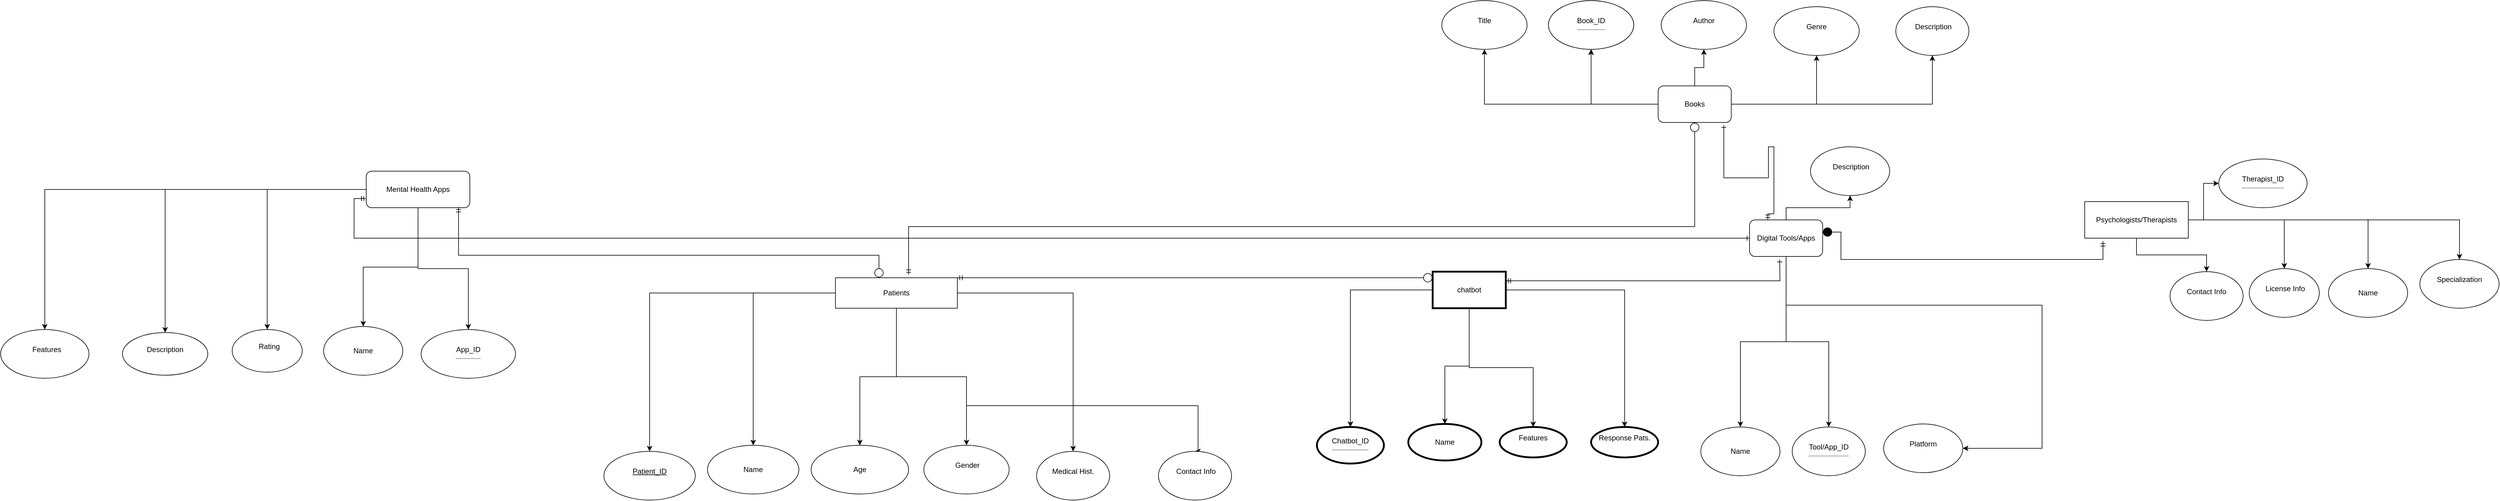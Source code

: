 <mxfile version="23.1.1" type="device">
  <diagram id="R2lEEEUBdFMjLlhIrx00" name="Page-1">
    <mxGraphModel dx="6003" dy="3940" grid="1" gridSize="10" guides="1" tooltips="1" connect="1" arrows="1" fold="1" page="1" pageScale="1" pageWidth="850" pageHeight="1100" math="0" shadow="0" extFonts="Permanent Marker^https://fonts.googleapis.com/css?family=Permanent+Marker">
      <root>
        <mxCell id="0" />
        <mxCell id="1" parent="0" />
        <mxCell id="f5X-awWZE9f3qXDgbwMg-3" value="" style="edgeStyle=orthogonalEdgeStyle;rounded=0;orthogonalLoop=1;jettySize=auto;html=1;" edge="1" parent="1" source="f5X-awWZE9f3qXDgbwMg-1" target="f5X-awWZE9f3qXDgbwMg-2">
          <mxGeometry relative="1" as="geometry" />
        </mxCell>
        <mxCell id="f5X-awWZE9f3qXDgbwMg-7" value="" style="edgeStyle=orthogonalEdgeStyle;rounded=0;orthogonalLoop=1;jettySize=auto;html=1;" edge="1" parent="1" source="f5X-awWZE9f3qXDgbwMg-1" target="f5X-awWZE9f3qXDgbwMg-6">
          <mxGeometry relative="1" as="geometry" />
        </mxCell>
        <mxCell id="f5X-awWZE9f3qXDgbwMg-9" value="" style="edgeStyle=orthogonalEdgeStyle;rounded=0;orthogonalLoop=1;jettySize=auto;html=1;" edge="1" parent="1" source="f5X-awWZE9f3qXDgbwMg-1" target="f5X-awWZE9f3qXDgbwMg-8">
          <mxGeometry relative="1" as="geometry" />
        </mxCell>
        <mxCell id="f5X-awWZE9f3qXDgbwMg-18" value="" style="edgeStyle=orthogonalEdgeStyle;rounded=0;orthogonalLoop=1;jettySize=auto;html=1;" edge="1" parent="1" source="f5X-awWZE9f3qXDgbwMg-1" target="f5X-awWZE9f3qXDgbwMg-17">
          <mxGeometry relative="1" as="geometry" />
        </mxCell>
        <mxCell id="f5X-awWZE9f3qXDgbwMg-114" value="" style="edgeStyle=orthogonalEdgeStyle;rounded=0;orthogonalLoop=1;jettySize=auto;html=1;" edge="1" parent="1" source="f5X-awWZE9f3qXDgbwMg-1" target="f5X-awWZE9f3qXDgbwMg-113">
          <mxGeometry relative="1" as="geometry" />
        </mxCell>
        <mxCell id="f5X-awWZE9f3qXDgbwMg-1" value="Patients" style="rounded=0;whiteSpace=wrap;html=1;" vertex="1" parent="1">
          <mxGeometry x="-640" y="-725" width="200" height="50" as="geometry" />
        </mxCell>
        <mxCell id="f5X-awWZE9f3qXDgbwMg-2" value="&lt;div&gt;&lt;u&gt;Patient_ID&lt;/u&gt;&lt;/div&gt;&lt;div&gt;&lt;br&gt;&lt;/div&gt;" style="ellipse;whiteSpace=wrap;html=1;rounded=0;" vertex="1" parent="1">
          <mxGeometry x="-1020" y="-440" width="150" height="80" as="geometry" />
        </mxCell>
        <mxCell id="f5X-awWZE9f3qXDgbwMg-6" value="Name" style="ellipse;whiteSpace=wrap;html=1;rounded=0;" vertex="1" parent="1">
          <mxGeometry x="-850" y="-450" width="150" height="80" as="geometry" />
        </mxCell>
        <mxCell id="f5X-awWZE9f3qXDgbwMg-8" value="&lt;div&gt;&amp;nbsp;Gender&lt;/div&gt;&lt;div&gt;&lt;br&gt;&lt;/div&gt;" style="ellipse;whiteSpace=wrap;html=1;rounded=0;" vertex="1" parent="1">
          <mxGeometry x="-495" y="-450" width="140" height="80" as="geometry" />
        </mxCell>
        <mxCell id="f5X-awWZE9f3qXDgbwMg-17" value="Age" style="ellipse;whiteSpace=wrap;html=1;rounded=0;" vertex="1" parent="1">
          <mxGeometry x="-680" y="-450" width="160" height="80" as="geometry" />
        </mxCell>
        <mxCell id="f5X-awWZE9f3qXDgbwMg-23" value="" style="edgeStyle=orthogonalEdgeStyle;rounded=0;orthogonalLoop=1;jettySize=auto;html=1;" edge="1" parent="1" source="f5X-awWZE9f3qXDgbwMg-19" target="f5X-awWZE9f3qXDgbwMg-22">
          <mxGeometry relative="1" as="geometry" />
        </mxCell>
        <mxCell id="f5X-awWZE9f3qXDgbwMg-27" value="" style="edgeStyle=orthogonalEdgeStyle;rounded=0;orthogonalLoop=1;jettySize=auto;html=1;" edge="1" parent="1" source="f5X-awWZE9f3qXDgbwMg-19" target="f5X-awWZE9f3qXDgbwMg-26">
          <mxGeometry relative="1" as="geometry" />
        </mxCell>
        <mxCell id="f5X-awWZE9f3qXDgbwMg-142" value="" style="edgeStyle=orthogonalEdgeStyle;rounded=0;orthogonalLoop=1;jettySize=auto;html=1;" edge="1" parent="1" source="f5X-awWZE9f3qXDgbwMg-19" target="f5X-awWZE9f3qXDgbwMg-141">
          <mxGeometry relative="1" as="geometry" />
        </mxCell>
        <mxCell id="f5X-awWZE9f3qXDgbwMg-144" value="" style="edgeStyle=orthogonalEdgeStyle;rounded=0;orthogonalLoop=1;jettySize=auto;html=1;" edge="1" parent="1" source="f5X-awWZE9f3qXDgbwMg-19" target="f5X-awWZE9f3qXDgbwMg-143">
          <mxGeometry relative="1" as="geometry" />
        </mxCell>
        <mxCell id="f5X-awWZE9f3qXDgbwMg-146" value="" style="edgeStyle=orthogonalEdgeStyle;rounded=0;orthogonalLoop=1;jettySize=auto;html=1;" edge="1" parent="1" source="f5X-awWZE9f3qXDgbwMg-19" target="f5X-awWZE9f3qXDgbwMg-145">
          <mxGeometry relative="1" as="geometry" />
        </mxCell>
        <mxCell id="f5X-awWZE9f3qXDgbwMg-19" value="Psychologists/Therapists" style="rounded=0;whiteSpace=wrap;html=1;" vertex="1" parent="1">
          <mxGeometry x="1410" y="-850" width="170" height="60" as="geometry" />
        </mxCell>
        <mxCell id="f5X-awWZE9f3qXDgbwMg-22" value="Name" style="ellipse;whiteSpace=wrap;html=1;rounded=0;" vertex="1" parent="1">
          <mxGeometry x="1810" y="-740" width="130" height="80" as="geometry" />
        </mxCell>
        <mxCell id="f5X-awWZE9f3qXDgbwMg-26" value="&lt;div&gt;Contact Info&lt;/div&gt;&lt;div&gt;&lt;br&gt;&lt;/div&gt;" style="ellipse;whiteSpace=wrap;html=1;rounded=0;" vertex="1" parent="1">
          <mxGeometry x="1550" y="-735" width="120" height="80" as="geometry" />
        </mxCell>
        <mxCell id="f5X-awWZE9f3qXDgbwMg-34" value="" style="edgeStyle=orthogonalEdgeStyle;rounded=0;orthogonalLoop=1;jettySize=auto;html=1;" edge="1" parent="1" source="f5X-awWZE9f3qXDgbwMg-32" target="f5X-awWZE9f3qXDgbwMg-33">
          <mxGeometry relative="1" as="geometry" />
        </mxCell>
        <mxCell id="f5X-awWZE9f3qXDgbwMg-39" value="" style="edgeStyle=orthogonalEdgeStyle;rounded=0;orthogonalLoop=1;jettySize=auto;html=1;" edge="1" parent="1" source="f5X-awWZE9f3qXDgbwMg-32" target="f5X-awWZE9f3qXDgbwMg-38">
          <mxGeometry relative="1" as="geometry" />
        </mxCell>
        <mxCell id="f5X-awWZE9f3qXDgbwMg-42" value="" style="edgeStyle=orthogonalEdgeStyle;rounded=0;orthogonalLoop=1;jettySize=auto;html=1;" edge="1" parent="1" source="f5X-awWZE9f3qXDgbwMg-32" target="f5X-awWZE9f3qXDgbwMg-41">
          <mxGeometry relative="1" as="geometry" />
        </mxCell>
        <mxCell id="f5X-awWZE9f3qXDgbwMg-49" value="" style="edgeStyle=orthogonalEdgeStyle;rounded=0;orthogonalLoop=1;jettySize=auto;html=1;" edge="1" parent="1" source="f5X-awWZE9f3qXDgbwMg-32" target="f5X-awWZE9f3qXDgbwMg-48">
          <mxGeometry relative="1" as="geometry">
            <Array as="points">
              <mxPoint x="1340" y="-680" />
            </Array>
          </mxGeometry>
        </mxCell>
        <mxCell id="f5X-awWZE9f3qXDgbwMg-32" value="Digital Tools/Apps" style="rounded=1;whiteSpace=wrap;html=1;" vertex="1" parent="1">
          <mxGeometry x="860" y="-820" width="120" height="60" as="geometry" />
        </mxCell>
        <mxCell id="f5X-awWZE9f3qXDgbwMg-33" value="&lt;div&gt;Tool/App_ID&lt;/div&gt;&lt;div&gt;&lt;hr&gt;&lt;/div&gt;" style="ellipse;whiteSpace=wrap;html=1;rounded=1;" vertex="1" parent="1">
          <mxGeometry x="930" y="-480" width="120" height="80" as="geometry" />
        </mxCell>
        <mxCell id="f5X-awWZE9f3qXDgbwMg-38" value="Name" style="ellipse;whiteSpace=wrap;html=1;rounded=1;" vertex="1" parent="1">
          <mxGeometry x="780" y="-480" width="130" height="80" as="geometry" />
        </mxCell>
        <mxCell id="f5X-awWZE9f3qXDgbwMg-41" value="&lt;div&gt;&amp;nbsp;Description&lt;/div&gt;&lt;div&gt;&lt;br&gt;&lt;/div&gt;" style="ellipse;whiteSpace=wrap;html=1;rounded=1;" vertex="1" parent="1">
          <mxGeometry x="960" y="-940" width="130" height="80" as="geometry" />
        </mxCell>
        <mxCell id="f5X-awWZE9f3qXDgbwMg-48" value="&lt;div&gt;Platform&lt;/div&gt;&lt;div&gt;&lt;br&gt;&lt;/div&gt;" style="ellipse;whiteSpace=wrap;html=1;rounded=1;" vertex="1" parent="1">
          <mxGeometry x="1080" y="-485" width="130" height="80" as="geometry" />
        </mxCell>
        <mxCell id="f5X-awWZE9f3qXDgbwMg-54" value="" style="edgeStyle=orthogonalEdgeStyle;rounded=0;orthogonalLoop=1;jettySize=auto;html=1;" edge="1" parent="1" source="f5X-awWZE9f3qXDgbwMg-50" target="f5X-awWZE9f3qXDgbwMg-53">
          <mxGeometry relative="1" as="geometry" />
        </mxCell>
        <mxCell id="f5X-awWZE9f3qXDgbwMg-56" value="" style="edgeStyle=orthogonalEdgeStyle;rounded=0;orthogonalLoop=1;jettySize=auto;html=1;" edge="1" parent="1" source="f5X-awWZE9f3qXDgbwMg-50" target="f5X-awWZE9f3qXDgbwMg-55">
          <mxGeometry relative="1" as="geometry" />
        </mxCell>
        <mxCell id="f5X-awWZE9f3qXDgbwMg-59" value="" style="edgeStyle=orthogonalEdgeStyle;rounded=0;orthogonalLoop=1;jettySize=auto;html=1;" edge="1" parent="1" source="f5X-awWZE9f3qXDgbwMg-50" target="f5X-awWZE9f3qXDgbwMg-58">
          <mxGeometry relative="1" as="geometry" />
        </mxCell>
        <mxCell id="f5X-awWZE9f3qXDgbwMg-127" value="" style="edgeStyle=orthogonalEdgeStyle;rounded=0;orthogonalLoop=1;jettySize=auto;html=1;" edge="1" parent="1" source="f5X-awWZE9f3qXDgbwMg-50" target="f5X-awWZE9f3qXDgbwMg-126">
          <mxGeometry relative="1" as="geometry" />
        </mxCell>
        <mxCell id="f5X-awWZE9f3qXDgbwMg-129" value="" style="edgeStyle=orthogonalEdgeStyle;rounded=0;orthogonalLoop=1;jettySize=auto;html=1;" edge="1" parent="1" source="f5X-awWZE9f3qXDgbwMg-50" target="f5X-awWZE9f3qXDgbwMg-128">
          <mxGeometry relative="1" as="geometry" />
        </mxCell>
        <mxCell id="f5X-awWZE9f3qXDgbwMg-50" value="Mental Health Apps" style="rounded=1;whiteSpace=wrap;html=1;" vertex="1" parent="1">
          <mxGeometry x="-1410" y="-900" width="170" height="60" as="geometry" />
        </mxCell>
        <mxCell id="f5X-awWZE9f3qXDgbwMg-53" value="&lt;p style=&quot;line-height: 230%;&quot;&gt;Name&lt;/p&gt;" style="ellipse;whiteSpace=wrap;html=1;rounded=1;" vertex="1" parent="1">
          <mxGeometry x="-1480" y="-645" width="130" height="80" as="geometry" />
        </mxCell>
        <mxCell id="f5X-awWZE9f3qXDgbwMg-55" value="&lt;div&gt;Description&lt;/div&gt;&lt;div&gt;&lt;br&gt;&lt;/div&gt;" style="ellipse;whiteSpace=wrap;html=1;rounded=1;" vertex="1" parent="1">
          <mxGeometry x="-1810" y="-635" width="140" height="70" as="geometry" />
        </mxCell>
        <mxCell id="f5X-awWZE9f3qXDgbwMg-58" value="&lt;div&gt;&amp;nbsp; Rating&lt;/div&gt;&lt;div&gt;&lt;br&gt;&lt;/div&gt;" style="ellipse;whiteSpace=wrap;html=1;rounded=1;" vertex="1" parent="1">
          <mxGeometry x="-1630" y="-640" width="115" height="70" as="geometry" />
        </mxCell>
        <mxCell id="f5X-awWZE9f3qXDgbwMg-66" value="" style="edgeStyle=orthogonalEdgeStyle;rounded=0;orthogonalLoop=1;jettySize=auto;html=1;" edge="1" parent="1" source="f5X-awWZE9f3qXDgbwMg-64" target="f5X-awWZE9f3qXDgbwMg-65">
          <mxGeometry relative="1" as="geometry" />
        </mxCell>
        <mxCell id="f5X-awWZE9f3qXDgbwMg-67" value="" style="edgeStyle=orthogonalEdgeStyle;rounded=0;orthogonalLoop=1;jettySize=auto;html=1;" edge="1" parent="1" source="f5X-awWZE9f3qXDgbwMg-64" target="f5X-awWZE9f3qXDgbwMg-65">
          <mxGeometry relative="1" as="geometry" />
        </mxCell>
        <mxCell id="f5X-awWZE9f3qXDgbwMg-69" value="" style="edgeStyle=orthogonalEdgeStyle;rounded=0;orthogonalLoop=1;jettySize=auto;html=1;" edge="1" parent="1" source="f5X-awWZE9f3qXDgbwMg-64" target="f5X-awWZE9f3qXDgbwMg-68">
          <mxGeometry relative="1" as="geometry" />
        </mxCell>
        <mxCell id="f5X-awWZE9f3qXDgbwMg-72" value="" style="edgeStyle=orthogonalEdgeStyle;rounded=0;orthogonalLoop=1;jettySize=auto;html=1;" edge="1" parent="1" source="f5X-awWZE9f3qXDgbwMg-64" target="f5X-awWZE9f3qXDgbwMg-71">
          <mxGeometry relative="1" as="geometry" />
        </mxCell>
        <mxCell id="f5X-awWZE9f3qXDgbwMg-74" value="" style="edgeStyle=orthogonalEdgeStyle;rounded=0;orthogonalLoop=1;jettySize=auto;html=1;" edge="1" parent="1" source="f5X-awWZE9f3qXDgbwMg-64" target="f5X-awWZE9f3qXDgbwMg-73">
          <mxGeometry relative="1" as="geometry" />
        </mxCell>
        <mxCell id="f5X-awWZE9f3qXDgbwMg-77" value="" style="edgeStyle=orthogonalEdgeStyle;rounded=0;orthogonalLoop=1;jettySize=auto;html=1;" edge="1" parent="1" source="f5X-awWZE9f3qXDgbwMg-64" target="f5X-awWZE9f3qXDgbwMg-76">
          <mxGeometry relative="1" as="geometry" />
        </mxCell>
        <mxCell id="f5X-awWZE9f3qXDgbwMg-79" value="" style="edgeStyle=orthogonalEdgeStyle;rounded=0;orthogonalLoop=1;jettySize=auto;html=1;" edge="1" parent="1" source="f5X-awWZE9f3qXDgbwMg-64" target="f5X-awWZE9f3qXDgbwMg-78">
          <mxGeometry relative="1" as="geometry" />
        </mxCell>
        <mxCell id="f5X-awWZE9f3qXDgbwMg-64" value="Books" style="rounded=1;whiteSpace=wrap;html=1;" vertex="1" parent="1">
          <mxGeometry x="710" y="-1040" width="120" height="60" as="geometry" />
        </mxCell>
        <mxCell id="f5X-awWZE9f3qXDgbwMg-65" value="" style="ellipse;whiteSpace=wrap;html=1;rounded=1;" vertex="1" parent="1">
          <mxGeometry x="530" y="-1180" width="140" height="80" as="geometry" />
        </mxCell>
        <mxCell id="f5X-awWZE9f3qXDgbwMg-68" value="Book_ID&lt;hr&gt;" style="ellipse;whiteSpace=wrap;html=1;rounded=1;" vertex="1" parent="1">
          <mxGeometry x="530" y="-1180" width="140" height="80" as="geometry" />
        </mxCell>
        <mxCell id="f5X-awWZE9f3qXDgbwMg-71" value="&lt;div&gt;Title&lt;/div&gt;&lt;div&gt;&lt;br&gt;&lt;/div&gt;" style="ellipse;whiteSpace=wrap;html=1;rounded=1;" vertex="1" parent="1">
          <mxGeometry x="355" y="-1180" width="140" height="80" as="geometry" />
        </mxCell>
        <mxCell id="f5X-awWZE9f3qXDgbwMg-73" value="&lt;div&gt;Author&lt;/div&gt;&lt;div&gt;&lt;br&gt;&lt;/div&gt;" style="ellipse;whiteSpace=wrap;html=1;rounded=1;" vertex="1" parent="1">
          <mxGeometry x="715" y="-1180" width="140" height="80" as="geometry" />
        </mxCell>
        <mxCell id="f5X-awWZE9f3qXDgbwMg-76" value="&lt;div&gt;Genre&lt;/div&gt;&lt;div&gt;&lt;br&gt;&lt;/div&gt;" style="ellipse;whiteSpace=wrap;html=1;rounded=1;" vertex="1" parent="1">
          <mxGeometry x="900" y="-1170" width="140" height="80" as="geometry" />
        </mxCell>
        <mxCell id="f5X-awWZE9f3qXDgbwMg-78" value="&lt;div&gt;&amp;nbsp;Description&lt;/div&gt;&lt;div&gt;&lt;br&gt;&lt;/div&gt;" style="ellipse;whiteSpace=wrap;html=1;rounded=1;" vertex="1" parent="1">
          <mxGeometry x="1100" y="-1170" width="120" height="80" as="geometry" />
        </mxCell>
        <mxCell id="f5X-awWZE9f3qXDgbwMg-84" value="" style="edgeStyle=orthogonalEdgeStyle;rounded=0;orthogonalLoop=1;jettySize=auto;html=1;" edge="1" parent="1" source="f5X-awWZE9f3qXDgbwMg-82" target="f5X-awWZE9f3qXDgbwMg-83">
          <mxGeometry relative="1" as="geometry" />
        </mxCell>
        <mxCell id="f5X-awWZE9f3qXDgbwMg-86" value="" style="edgeStyle=orthogonalEdgeStyle;rounded=0;orthogonalLoop=1;jettySize=auto;html=1;" edge="1" parent="1" source="f5X-awWZE9f3qXDgbwMg-82" target="f5X-awWZE9f3qXDgbwMg-85">
          <mxGeometry relative="1" as="geometry" />
        </mxCell>
        <mxCell id="f5X-awWZE9f3qXDgbwMg-87" value="" style="edgeStyle=orthogonalEdgeStyle;rounded=0;orthogonalLoop=1;jettySize=auto;html=1;" edge="1" parent="1" source="f5X-awWZE9f3qXDgbwMg-82" target="f5X-awWZE9f3qXDgbwMg-83">
          <mxGeometry relative="1" as="geometry" />
        </mxCell>
        <mxCell id="f5X-awWZE9f3qXDgbwMg-89" value="" style="edgeStyle=orthogonalEdgeStyle;rounded=0;orthogonalLoop=1;jettySize=auto;html=1;" edge="1" parent="1" source="f5X-awWZE9f3qXDgbwMg-82" target="f5X-awWZE9f3qXDgbwMg-88">
          <mxGeometry relative="1" as="geometry" />
        </mxCell>
        <mxCell id="f5X-awWZE9f3qXDgbwMg-92" value="" style="edgeStyle=orthogonalEdgeStyle;rounded=0;orthogonalLoop=1;jettySize=auto;html=1;" edge="1" parent="1" source="f5X-awWZE9f3qXDgbwMg-82" target="f5X-awWZE9f3qXDgbwMg-91">
          <mxGeometry relative="1" as="geometry" />
        </mxCell>
        <mxCell id="f5X-awWZE9f3qXDgbwMg-82" value="chatbot" style="whiteSpace=wrap;html=1;strokeWidth=3;" vertex="1" parent="1">
          <mxGeometry x="340" y="-735" width="120" height="60" as="geometry" />
        </mxCell>
        <mxCell id="f5X-awWZE9f3qXDgbwMg-83" value="&lt;div&gt;Chatbot_ID&lt;/div&gt;&lt;div&gt;&lt;hr&gt;&lt;/div&gt;" style="ellipse;whiteSpace=wrap;html=1;strokeWidth=3;" vertex="1" parent="1">
          <mxGeometry x="150" y="-480" width="110" height="60" as="geometry" />
        </mxCell>
        <mxCell id="f5X-awWZE9f3qXDgbwMg-85" value="&lt;div&gt;Features&lt;/div&gt;&lt;div&gt;&lt;br&gt;&lt;/div&gt;" style="ellipse;whiteSpace=wrap;html=1;strokeWidth=3;" vertex="1" parent="1">
          <mxGeometry x="450" y="-480" width="110" height="50" as="geometry" />
        </mxCell>
        <mxCell id="f5X-awWZE9f3qXDgbwMg-88" value="Name" style="ellipse;whiteSpace=wrap;html=1;strokeWidth=3;" vertex="1" parent="1">
          <mxGeometry x="300" y="-485" width="120" height="60" as="geometry" />
        </mxCell>
        <mxCell id="f5X-awWZE9f3qXDgbwMg-91" value="&lt;div&gt;Response Pats.&lt;/div&gt;&lt;div&gt;&lt;br&gt;&lt;/div&gt;" style="ellipse;whiteSpace=wrap;html=1;strokeWidth=3;" vertex="1" parent="1">
          <mxGeometry x="600" y="-480" width="110" height="50" as="geometry" />
        </mxCell>
        <mxCell id="f5X-awWZE9f3qXDgbwMg-113" value="&lt;div style=&quot;border-color: var(--border-color);&quot;&gt;Medical Hist.&lt;/div&gt;&lt;div style=&quot;border-color: var(--border-color);&quot;&gt;&lt;br style=&quot;border-color: var(--border-color);&quot;&gt;&lt;/div&gt;" style="ellipse;whiteSpace=wrap;html=1;rounded=0;" vertex="1" parent="1">
          <mxGeometry x="-310" y="-440" width="120" height="80" as="geometry" />
        </mxCell>
        <mxCell id="f5X-awWZE9f3qXDgbwMg-118" value="" style="endArrow=circle;html=1;rounded=0;startArrow=ERmandOne;startFill=0;endFill=0;" edge="1" parent="1">
          <mxGeometry width="50" height="50" relative="1" as="geometry">
            <mxPoint x="-440" y="-725" as="sourcePoint" />
            <mxPoint x="340" y="-725" as="targetPoint" />
          </mxGeometry>
        </mxCell>
        <mxCell id="f5X-awWZE9f3qXDgbwMg-119" value="" style="edgeStyle=orthogonalEdgeStyle;rounded=0;orthogonalLoop=1;jettySize=auto;html=1;entryX=0.5;entryY=0;entryDx=0;entryDy=0;" edge="1" parent="1" target="f5X-awWZE9f3qXDgbwMg-10">
          <mxGeometry relative="1" as="geometry">
            <mxPoint x="-425" y="-515" as="sourcePoint" />
            <mxPoint x="-45" y="-370" as="targetPoint" />
            <Array as="points">
              <mxPoint x="-45" y="-515" />
            </Array>
          </mxGeometry>
        </mxCell>
        <mxCell id="f5X-awWZE9f3qXDgbwMg-10" value="&lt;div&gt;&amp;nbsp;Contact Info&lt;/div&gt;&lt;div&gt;&lt;br&gt;&lt;/div&gt;" style="ellipse;whiteSpace=wrap;html=1;rounded=0;" vertex="1" parent="1">
          <mxGeometry x="-110" y="-440" width="120" height="80" as="geometry" />
        </mxCell>
        <mxCell id="f5X-awWZE9f3qXDgbwMg-120" value="" style="endArrow=circle;html=1;rounded=0;edgeStyle=orthogonalEdgeStyle;entryX=0.5;entryY=1;entryDx=0;entryDy=0;startArrow=ERmandOne;startFill=0;endFill=0;" edge="1" parent="1" target="f5X-awWZE9f3qXDgbwMg-64">
          <mxGeometry width="50" height="50" relative="1" as="geometry">
            <mxPoint x="-520" y="-730" as="sourcePoint" />
            <mxPoint x="-230" y="-860" as="targetPoint" />
            <Array as="points">
              <mxPoint x="-520" y="-809" />
              <mxPoint x="770" y="-809" />
            </Array>
          </mxGeometry>
        </mxCell>
        <mxCell id="f5X-awWZE9f3qXDgbwMg-126" value="&lt;div style=&quot;border-color: var(--border-color);&quot;&gt;App_ID&lt;/div&gt;&lt;div style=&quot;border-color: var(--border-color);&quot;&gt;&lt;hr style=&quot;border-color: var(--border-color);&quot;&gt;&lt;/div&gt;" style="ellipse;whiteSpace=wrap;html=1;rounded=1;" vertex="1" parent="1">
          <mxGeometry x="-1320" y="-640" width="155" height="80" as="geometry" />
        </mxCell>
        <mxCell id="f5X-awWZE9f3qXDgbwMg-128" value="&lt;div style=&quot;border-color: var(--border-color);&quot;&gt;&amp;nbsp; Features&lt;/div&gt;&lt;div style=&quot;border-color: var(--border-color);&quot;&gt;&lt;br style=&quot;border-color: var(--border-color);&quot;&gt;&lt;/div&gt;" style="ellipse;whiteSpace=wrap;html=1;rounded=1;" vertex="1" parent="1">
          <mxGeometry x="-2010" y="-640" width="145" height="80" as="geometry" />
        </mxCell>
        <mxCell id="f5X-awWZE9f3qXDgbwMg-130" value="" style="endArrow=circle;html=1;rounded=0;edgeStyle=elbowEdgeStyle;elbow=vertical;exitX=0.891;exitY=1.017;exitDx=0;exitDy=0;exitPerimeter=0;startArrow=ERmandOne;startFill=0;endFill=0;entryX=0.357;entryY=0.04;entryDx=0;entryDy=0;entryPerimeter=0;" edge="1" parent="1">
          <mxGeometry width="50" height="50" relative="1" as="geometry">
            <mxPoint x="-1258.53" y="-840.98" as="sourcePoint" />
            <mxPoint x="-568.6" y="-725" as="targetPoint" />
            <Array as="points">
              <mxPoint x="-570" y="-762" />
            </Array>
          </mxGeometry>
        </mxCell>
        <mxCell id="f5X-awWZE9f3qXDgbwMg-141" value="&lt;div style=&quot;border-color: var(--border-color);&quot;&gt;Specialization&lt;/div&gt;&lt;div style=&quot;border-color: var(--border-color);&quot;&gt;&lt;br style=&quot;border-color: var(--border-color);&quot;&gt;&lt;/div&gt;" style="ellipse;whiteSpace=wrap;html=1;rounded=0;" vertex="1" parent="1">
          <mxGeometry x="1960" y="-755" width="130" height="80" as="geometry" />
        </mxCell>
        <mxCell id="f5X-awWZE9f3qXDgbwMg-143" value="&lt;div style=&quot;border-color: var(--border-color);&quot;&gt;&amp;nbsp;License Info&lt;/div&gt;&lt;div style=&quot;border-color: var(--border-color);&quot;&gt;&lt;br style=&quot;border-color: var(--border-color);&quot;&gt;&lt;/div&gt;" style="ellipse;whiteSpace=wrap;html=1;rounded=0;" vertex="1" parent="1">
          <mxGeometry x="1680" y="-740" width="115" height="80" as="geometry" />
        </mxCell>
        <mxCell id="f5X-awWZE9f3qXDgbwMg-145" value="&lt;div style=&quot;border-color: var(--border-color);&quot;&gt;&lt;div style=&quot;border-color: var(--border-color);&quot;&gt;Therapist_ID&lt;/div&gt;&lt;/div&gt;&lt;div style=&quot;border-color: var(--border-color);&quot;&gt;&lt;hr style=&quot;border-color: var(--border-color);&quot;&gt;&lt;/div&gt;" style="ellipse;whiteSpace=wrap;html=1;rounded=0;" vertex="1" parent="1">
          <mxGeometry x="1630" y="-920" width="145" height="80" as="geometry" />
        </mxCell>
        <mxCell id="f5X-awWZE9f3qXDgbwMg-149" value="" style="endArrow=ERmandOne;html=1;rounded=0;edgeStyle=orthogonalEdgeStyle;exitX=1;exitY=0.25;exitDx=0;exitDy=0;startArrow=circle;startFill=1;endFill=0;" edge="1" parent="1">
          <mxGeometry width="50" height="50" relative="1" as="geometry">
            <mxPoint x="980" y="-800" as="sourcePoint" />
            <mxPoint x="1440" y="-785" as="targetPoint" />
            <Array as="points">
              <mxPoint x="1010" y="-800" />
              <mxPoint x="1010" y="-755" />
              <mxPoint x="1440" y="-755" />
            </Array>
          </mxGeometry>
        </mxCell>
        <mxCell id="f5X-awWZE9f3qXDgbwMg-150" value="" style="endArrow=ERone;html=1;rounded=0;edgeStyle=orthogonalEdgeStyle;exitX=1;exitY=0.25;exitDx=0;exitDy=0;startArrow=ERmandOne;startFill=0;endFill=0;" edge="1" parent="1" source="f5X-awWZE9f3qXDgbwMg-82">
          <mxGeometry width="50" height="50" relative="1" as="geometry">
            <mxPoint x="499.43" y="-715" as="sourcePoint" />
            <mxPoint x="909.43" y="-755" as="targetPoint" />
          </mxGeometry>
        </mxCell>
        <mxCell id="f5X-awWZE9f3qXDgbwMg-152" value="" style="endArrow=ERmandOne;html=1;rounded=0;edgeStyle=orthogonalEdgeStyle;exitX=0.898;exitY=1.071;exitDx=0;exitDy=0;exitPerimeter=0;entryX=0.25;entryY=0;entryDx=0;entryDy=0;startArrow=ERone;startFill=0;endFill=0;" edge="1" parent="1" source="f5X-awWZE9f3qXDgbwMg-64" target="f5X-awWZE9f3qXDgbwMg-32">
          <mxGeometry width="50" height="50" relative="1" as="geometry">
            <mxPoint x="840" y="-890" as="sourcePoint" />
            <mxPoint x="890" y="-940" as="targetPoint" />
            <Array as="points">
              <mxPoint x="818" y="-889" />
              <mxPoint x="891" y="-889" />
              <mxPoint x="891" y="-940" />
              <mxPoint x="900" y="-940" />
              <mxPoint x="900" y="-830" />
              <mxPoint x="890" y="-830" />
            </Array>
          </mxGeometry>
        </mxCell>
        <mxCell id="f5X-awWZE9f3qXDgbwMg-154" value="" style="endArrow=ERone;html=1;rounded=0;edgeStyle=elbowEdgeStyle;exitX=1;exitY=0.25;exitDx=0;exitDy=0;entryX=0;entryY=0.5;entryDx=0;entryDy=0;startArrow=ERmandOne;startFill=0;endFill=0;" edge="1" parent="1" target="f5X-awWZE9f3qXDgbwMg-32">
          <mxGeometry width="50" height="50" relative="1" as="geometry">
            <mxPoint x="-1410" y="-855" as="sourcePoint" />
            <mxPoint x="690" y="-790" as="targetPoint" />
            <Array as="points">
              <mxPoint x="-1430" y="-900" />
              <mxPoint x="-1220" y="-1320" />
            </Array>
          </mxGeometry>
        </mxCell>
      </root>
    </mxGraphModel>
  </diagram>
</mxfile>
